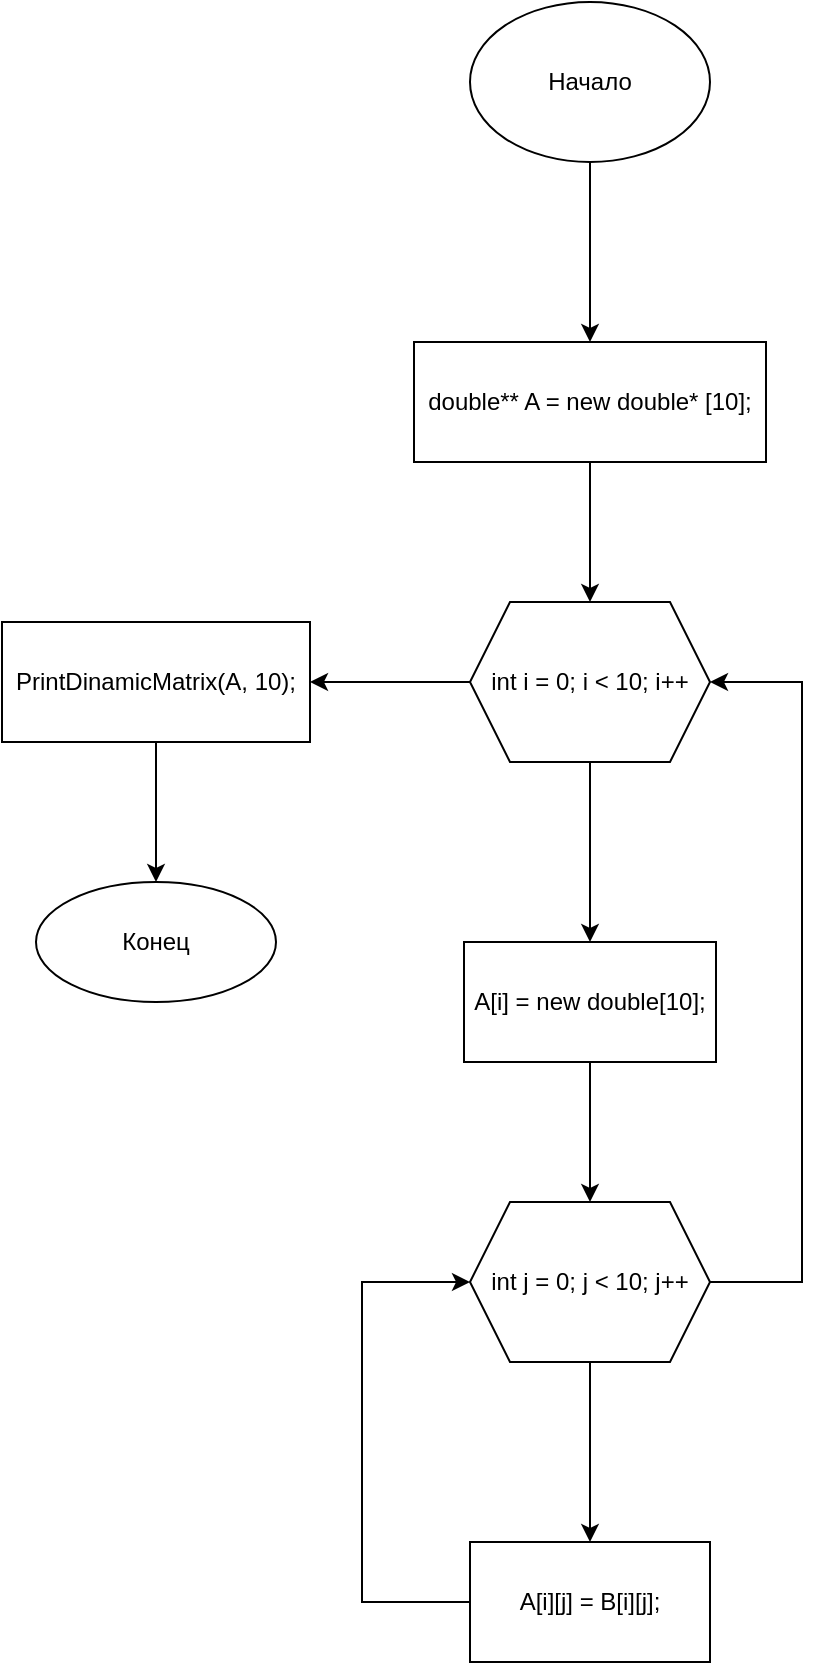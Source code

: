 <mxfile version="15.8.7" type="device"><diagram id="-lCTKipT5cstieJ6VFiw" name="Страница 1"><mxGraphModel dx="1483" dy="927" grid="1" gridSize="10" guides="1" tooltips="1" connect="1" arrows="1" fold="1" page="1" pageScale="1" pageWidth="827" pageHeight="1169" math="0" shadow="0"><root><mxCell id="0"/><mxCell id="1" parent="0"/><mxCell id="4kAhSpzADOplo4rrkut6-3" value="" style="edgeStyle=orthogonalEdgeStyle;rounded=0;orthogonalLoop=1;jettySize=auto;html=1;" edge="1" parent="1" source="4kAhSpzADOplo4rrkut6-1" target="4kAhSpzADOplo4rrkut6-2"><mxGeometry relative="1" as="geometry"/></mxCell><mxCell id="4kAhSpzADOplo4rrkut6-1" value="Начало" style="ellipse;whiteSpace=wrap;html=1;" vertex="1" parent="1"><mxGeometry x="354" y="40" width="120" height="80" as="geometry"/></mxCell><mxCell id="4kAhSpzADOplo4rrkut6-6" value="" style="edgeStyle=orthogonalEdgeStyle;rounded=0;orthogonalLoop=1;jettySize=auto;html=1;" edge="1" parent="1" source="4kAhSpzADOplo4rrkut6-2" target="4kAhSpzADOplo4rrkut6-5"><mxGeometry relative="1" as="geometry"/></mxCell><mxCell id="4kAhSpzADOplo4rrkut6-2" value="double** A = new double* [10];" style="whiteSpace=wrap;html=1;" vertex="1" parent="1"><mxGeometry x="326" y="210" width="176" height="60" as="geometry"/></mxCell><mxCell id="4kAhSpzADOplo4rrkut6-8" value="" style="edgeStyle=orthogonalEdgeStyle;rounded=0;orthogonalLoop=1;jettySize=auto;html=1;" edge="1" parent="1" source="4kAhSpzADOplo4rrkut6-5" target="4kAhSpzADOplo4rrkut6-7"><mxGeometry relative="1" as="geometry"/></mxCell><mxCell id="4kAhSpzADOplo4rrkut6-17" value="" style="edgeStyle=orthogonalEdgeStyle;rounded=0;orthogonalLoop=1;jettySize=auto;html=1;" edge="1" parent="1" source="4kAhSpzADOplo4rrkut6-5" target="4kAhSpzADOplo4rrkut6-16"><mxGeometry relative="1" as="geometry"/></mxCell><mxCell id="4kAhSpzADOplo4rrkut6-5" value="int i = 0; i &lt; 10; i++" style="shape=hexagon;perimeter=hexagonPerimeter2;whiteSpace=wrap;html=1;fixedSize=1;" vertex="1" parent="1"><mxGeometry x="354" y="340" width="120" height="80" as="geometry"/></mxCell><mxCell id="4kAhSpzADOplo4rrkut6-10" value="" style="edgeStyle=orthogonalEdgeStyle;rounded=0;orthogonalLoop=1;jettySize=auto;html=1;" edge="1" parent="1" source="4kAhSpzADOplo4rrkut6-7" target="4kAhSpzADOplo4rrkut6-9"><mxGeometry relative="1" as="geometry"/></mxCell><mxCell id="4kAhSpzADOplo4rrkut6-7" value="A[i] = new double[10];" style="whiteSpace=wrap;html=1;" vertex="1" parent="1"><mxGeometry x="351" y="510" width="126" height="60" as="geometry"/></mxCell><mxCell id="4kAhSpzADOplo4rrkut6-12" value="" style="edgeStyle=orthogonalEdgeStyle;rounded=0;orthogonalLoop=1;jettySize=auto;html=1;" edge="1" parent="1" source="4kAhSpzADOplo4rrkut6-9" target="4kAhSpzADOplo4rrkut6-11"><mxGeometry relative="1" as="geometry"/></mxCell><mxCell id="4kAhSpzADOplo4rrkut6-14" style="edgeStyle=orthogonalEdgeStyle;rounded=0;orthogonalLoop=1;jettySize=auto;html=1;entryX=1;entryY=0.5;entryDx=0;entryDy=0;" edge="1" parent="1" source="4kAhSpzADOplo4rrkut6-9" target="4kAhSpzADOplo4rrkut6-5"><mxGeometry relative="1" as="geometry"><mxPoint x="540" y="380" as="targetPoint"/><Array as="points"><mxPoint x="520" y="680"/><mxPoint x="520" y="380"/></Array></mxGeometry></mxCell><mxCell id="4kAhSpzADOplo4rrkut6-9" value="int j = 0; j &lt; 10; j++" style="shape=hexagon;perimeter=hexagonPerimeter2;whiteSpace=wrap;html=1;fixedSize=1;" vertex="1" parent="1"><mxGeometry x="354" y="640" width="120" height="80" as="geometry"/></mxCell><mxCell id="4kAhSpzADOplo4rrkut6-13" style="edgeStyle=orthogonalEdgeStyle;rounded=0;orthogonalLoop=1;jettySize=auto;html=1;entryX=0;entryY=0.5;entryDx=0;entryDy=0;" edge="1" parent="1" source="4kAhSpzADOplo4rrkut6-11" target="4kAhSpzADOplo4rrkut6-9"><mxGeometry relative="1" as="geometry"><mxPoint x="310" y="680" as="targetPoint"/><Array as="points"><mxPoint x="300" y="840"/><mxPoint x="300" y="680"/></Array></mxGeometry></mxCell><mxCell id="4kAhSpzADOplo4rrkut6-11" value="A[i][j] = B[i][j];" style="whiteSpace=wrap;html=1;" vertex="1" parent="1"><mxGeometry x="354" y="810" width="120" height="60" as="geometry"/></mxCell><mxCell id="4kAhSpzADOplo4rrkut6-19" value="" style="edgeStyle=orthogonalEdgeStyle;rounded=0;orthogonalLoop=1;jettySize=auto;html=1;" edge="1" parent="1" source="4kAhSpzADOplo4rrkut6-16" target="4kAhSpzADOplo4rrkut6-18"><mxGeometry relative="1" as="geometry"/></mxCell><mxCell id="4kAhSpzADOplo4rrkut6-16" value="PrintDinamicMatrix(A, 10);" style="whiteSpace=wrap;html=1;" vertex="1" parent="1"><mxGeometry x="120" y="350" width="154" height="60" as="geometry"/></mxCell><mxCell id="4kAhSpzADOplo4rrkut6-18" value="Конец" style="ellipse;whiteSpace=wrap;html=1;" vertex="1" parent="1"><mxGeometry x="137" y="480" width="120" height="60" as="geometry"/></mxCell></root></mxGraphModel></diagram></mxfile>